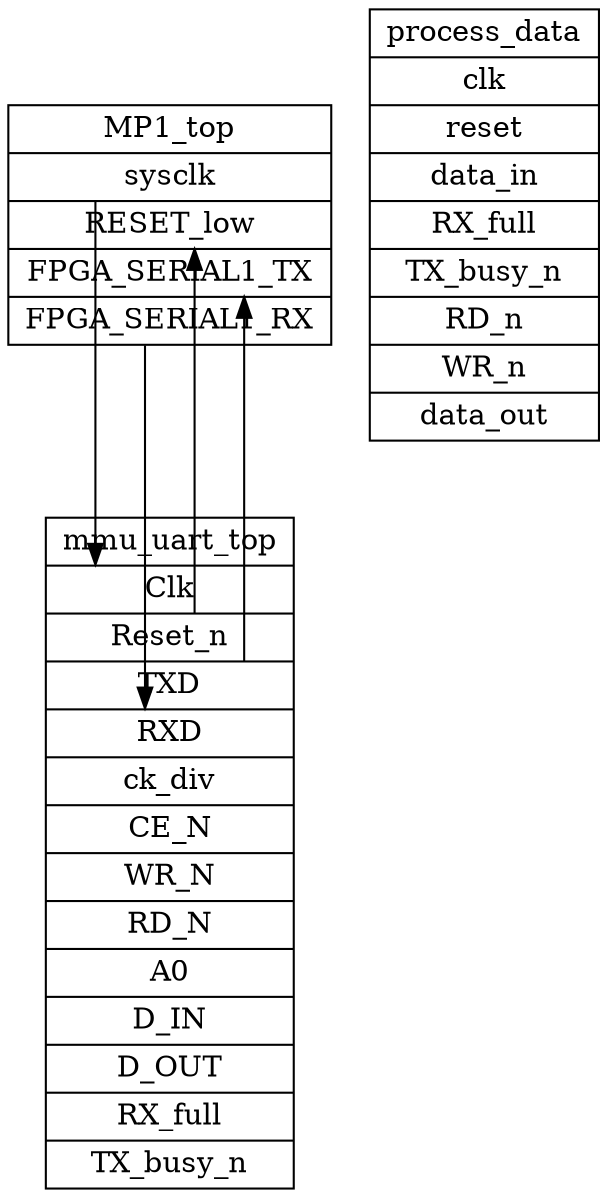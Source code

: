 digraph part6 {
	rankdir=TB;
	node [shape = record];
	splines=ortho; sep=4;


	MP1_top [label="{MP1_top | <sysclk> sysclk | <RESET_low> RESET_low | <FPGA_SERIAL1_TX> FPGA_SERIAL1_TX | <FPGA_SERIAL1_RX> FPGA_SERIAL1_RX}"];
	
	mmu_uart_top [label="{mmu_uart_top | <Clk> Clk | <Reset_n> Reset_n | <TXD> TXD | <RXD> RXD | <ck_div> ck_div | <CE_N> CE_N | <WR_N> WR_N | <RD_N> RD_N | <A0> A0 | <D_IN> D_IN | <D_OUT> D_OUT | <RX_full> RX_full | <TX_busy_n> TX_busy_n}"];
	
	process_data [label="{process_data | <clk> clk | <reset> reset | <data_in> data_in | <RX_full> RX_full | <TX_busy_n> TX_busy_n | <RD_n> RD_n | <WR_n> WR_n | <data_out> data_out}"];


	//mmu_uart_top connections
	MP1_top:sysclk -> mmu_uart_top:Clk;
	mmu_uart_top:Reset_n -> MP1_top:RESET_low;
	mmu_uart_top:TXD -> MP1_top:FPGA_SERIAL1_TX;
	MP1_top:FPGA_SERIAL1_RX -> mmu_uart_top:RXD;


}
